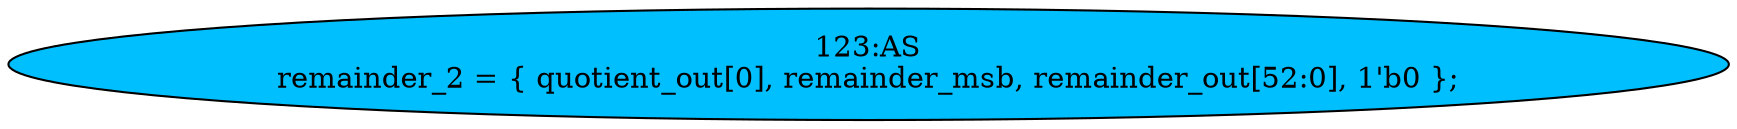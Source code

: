 strict digraph "" {
	node [label="\N"];
	"123:AS"	 [ast="<pyverilog.vparser.ast.Assign object at 0x7f284bca44d0>",
		def_var="['remainder_2']",
		fillcolor=deepskyblue,
		label="123:AS
remainder_2 = { quotient_out[0], remainder_msb, remainder_out[52:0], 1'b0 };",
		statements="[]",
		style=filled,
		typ=Assign,
		use_var="['quotient_out', 'remainder_msb', 'remainder_out']"];
}
